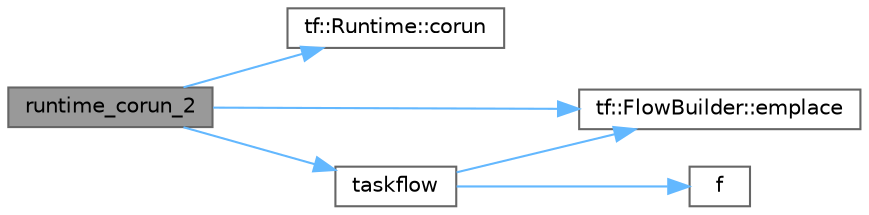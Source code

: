 digraph "runtime_corun_2"
{
 // LATEX_PDF_SIZE
  bgcolor="transparent";
  edge [fontname=Helvetica,fontsize=10,labelfontname=Helvetica,labelfontsize=10];
  node [fontname=Helvetica,fontsize=10,shape=box,height=0.2,width=0.4];
  rankdir="LR";
  Node1 [id="Node000001",label="runtime_corun_2",height=0.2,width=0.4,color="gray40", fillcolor="grey60", style="filled", fontcolor="black",tooltip=" "];
  Node1 -> Node2 [id="edge6_Node000001_Node000002",color="steelblue1",style="solid",tooltip=" "];
  Node2 [id="Node000002",label="tf::Runtime::corun",height=0.2,width=0.4,color="grey40", fillcolor="white", style="filled",URL="$classtf_1_1_runtime.html#a1c772e90614302024cfa52fa86d75cac",tooltip="co-runs the given target and waits until it completes"];
  Node1 -> Node3 [id="edge7_Node000001_Node000003",color="steelblue1",style="solid",tooltip=" "];
  Node3 [id="Node000003",label="tf::FlowBuilder::emplace",height=0.2,width=0.4,color="grey40", fillcolor="white", style="filled",URL="$classtf_1_1_flow_builder.html#a60d7a666cab71ecfa3010b2efb0d6b57",tooltip="creates a static task"];
  Node1 -> Node4 [id="edge8_Node000001_Node000004",color="steelblue1",style="solid",tooltip=" "];
  Node4 [id="Node000004",label="taskflow",height=0.2,width=0.4,color="grey40", fillcolor="white", style="filled",URL="$sandbox_2jacobi_2taskflow_8cpp.html#a47af48e377b7c0ac855c12acd5b69b1e",tooltip=" "];
  Node4 -> Node3 [id="edge9_Node000004_Node000003",color="steelblue1",style="solid",tooltip=" "];
  Node4 -> Node5 [id="edge10_Node000004_Node000005",color="steelblue1",style="solid",tooltip=" "];
  Node5 [id="Node000005",label="f",height=0.2,width=0.4,color="grey40", fillcolor="white", style="filled",URL="$cxx11__tensor__map_8cpp.html#a7f507fea02198f6cb81c86640c7b1a4e",tooltip=" "];
}
